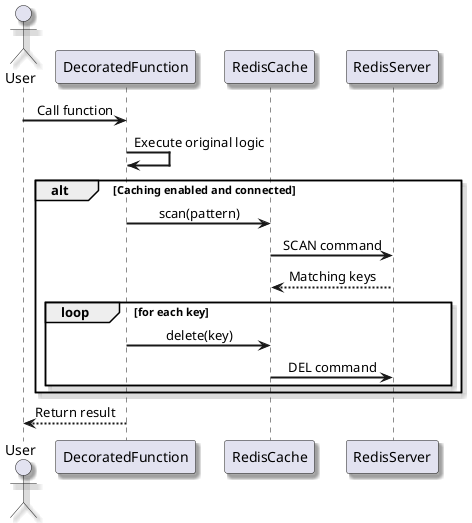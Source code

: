 @startuml

skinparam componentStyle uml2
skinparam defaultFontName Arial
skinparam defaultTextAlignment center
skinparam shadowing true
skinparam arrowThickness 2
skinparam componentBorderColor Black
skinparam queueBackgroundColor LightGray

actor User
participant DecoratedFunction
participant RedisCache
participant RedisServer

User -> DecoratedFunction: Call function
DecoratedFunction -> DecoratedFunction: Execute original logic
alt Caching enabled and connected
DecoratedFunction -> RedisCache: scan(pattern)
RedisCache -> RedisServer: SCAN command
RedisServer --> RedisCache: Matching keys
loop for each key
  DecoratedFunction -> RedisCache: delete(key)
  RedisCache -> RedisServer: DEL command
end
end
DecoratedFunction --> User: Return result
@enduml